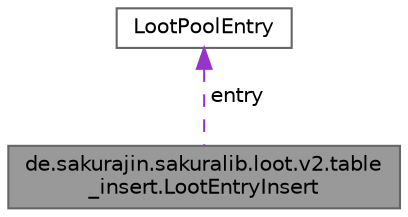 digraph "de.sakurajin.sakuralib.loot.v2.table_insert.LootEntryInsert"
{
 // LATEX_PDF_SIZE
  bgcolor="transparent";
  edge [fontname=Helvetica,fontsize=10,labelfontname=Helvetica,labelfontsize=10];
  node [fontname=Helvetica,fontsize=10,shape=box,height=0.2,width=0.4];
  Node1 [label="de.sakurajin.sakuralib.loot.v2.table\l_insert.LootEntryInsert",height=0.2,width=0.4,color="gray40", fillcolor="grey60", style="filled", fontcolor="black",tooltip="A class that represents an entry that should be inserted into a loot table."];
  Node2 -> Node1 [dir="back",color="darkorchid3",style="dashed",label=" entry" ];
  Node2 [label="LootPoolEntry",height=0.2,width=0.4,color="gray40", fillcolor="white", style="filled",tooltip=" "];
}
